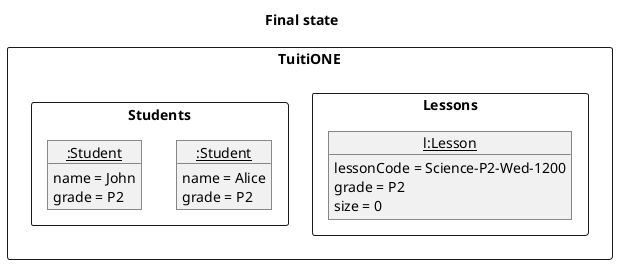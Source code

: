 @startuml
skinparam ClassFontColor #000000
skinparam ClassBorderColor #000000

title Final state

package TuitiONE <<rectangle>> {
    package Lessons <<rectangle>> {
        object "<u>l:Lesson" as Lesson {
            lessonCode = Science-P2-Wed-1200
            grade = P2
            size = 0
        }
    }
    package Students <<rectangle>> {
        object "<u>:Student" as Alice {
            name = Alice
            grade = P2
        }
        object "<u>:Student" as John {
            name = John
            grade = P2
        }
    }
}

John -[hidden]> Alice

@end
